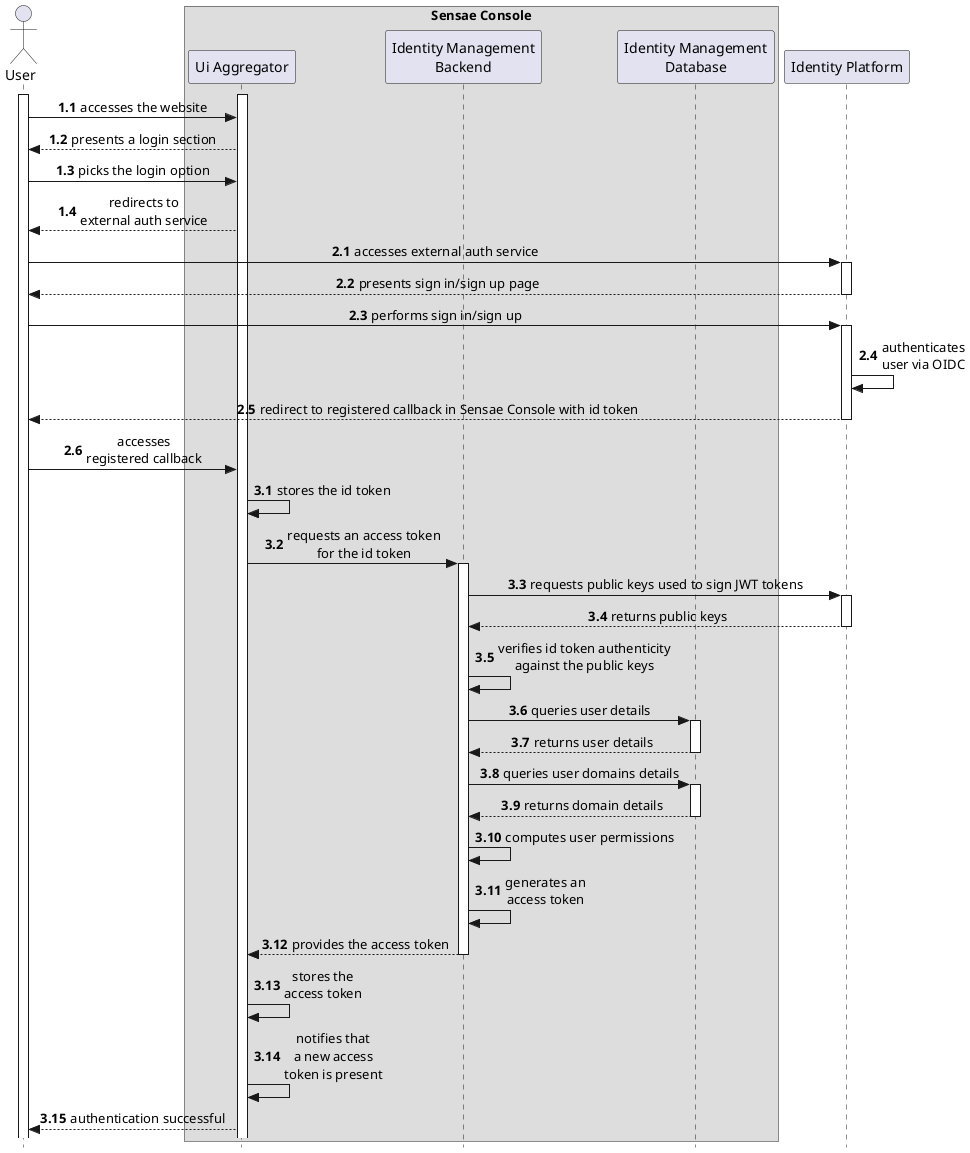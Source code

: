 @startuml user-authentication-process

skinparam sequenceMessageAlign center
skinparam style strictuml
autonumber 1.1

actor User

box "Sensae Console"
participant "Ui Aggregator" as AGGRE
participant "Identity Management\nBackend" as AUTHBACK
participant "Identity Management\nDatabase" as DB
end box

participant "Identity Platform" as AUTHSERVER

activate AGGRE
activate User

User -> AGGRE: accesses the website
AGGRE --> User: presents a login section
User -> AGGRE: picks the login option
AGGRE --> User: redirects to\nexternal auth service
autonumber inc A
User -> AUTHSERVER: accesses external auth service
activate AUTHSERVER
AUTHSERVER --> User: presents sign in/sign up page
deactivate AUTHSERVER
User -> AUTHSERVER: performs sign in/sign up
activate AUTHSERVER
AUTHSERVER -> AUTHSERVER: authenticates\nuser via OIDC
AUTHSERVER --> User: redirect to registered callback in Sensae Console with id token
deactivate AUTHSERVER
User -> AGGRE: accesses\nregistered callback
autonumber inc A
AGGRE -> AGGRE: stores the id token
AGGRE -> AUTHBACK: requests an access token\nfor the id token
activate AUTHBACK
AUTHBACK -> AUTHSERVER : requests public keys used to sign JWT tokens
activate AUTHSERVER
AUTHSERVER --> AUTHBACK : returns public keys
deactivate AUTHSERVER
AUTHBACK -> AUTHBACK: verifies id token authenticity\nagainst the public keys
AUTHBACK -> DB: queries user details
activate DB
DB --> AUTHBACK: returns user details
deactivate DB
AUTHBACK -> DB: queries user domains details
activate DB
DB --> AUTHBACK: returns domain details
deactivate DB
AUTHBACK -> AUTHBACK: computes user permissions
AUTHBACK -> AUTHBACK: generates an\naccess token
AUTHBACK --> AGGRE: provides the access token
deactivate AUTHBACK
AGGRE -> AGGRE: stores the\naccess token
AGGRE -> AGGRE: notifies that\na new access\ntoken is present
AGGRE --> User: authentication successful

@enduml
